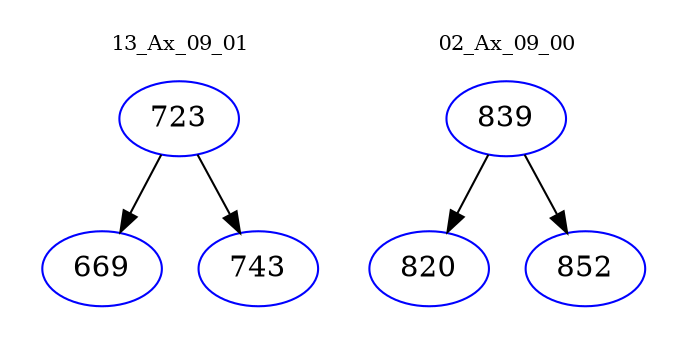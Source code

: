 digraph{
subgraph cluster_0 {
color = white
label = "13_Ax_09_01";
fontsize=10;
T0_723 [label="723", color="blue"]
T0_723 -> T0_669 [color="black"]
T0_669 [label="669", color="blue"]
T0_723 -> T0_743 [color="black"]
T0_743 [label="743", color="blue"]
}
subgraph cluster_1 {
color = white
label = "02_Ax_09_00";
fontsize=10;
T1_839 [label="839", color="blue"]
T1_839 -> T1_820 [color="black"]
T1_820 [label="820", color="blue"]
T1_839 -> T1_852 [color="black"]
T1_852 [label="852", color="blue"]
}
}
